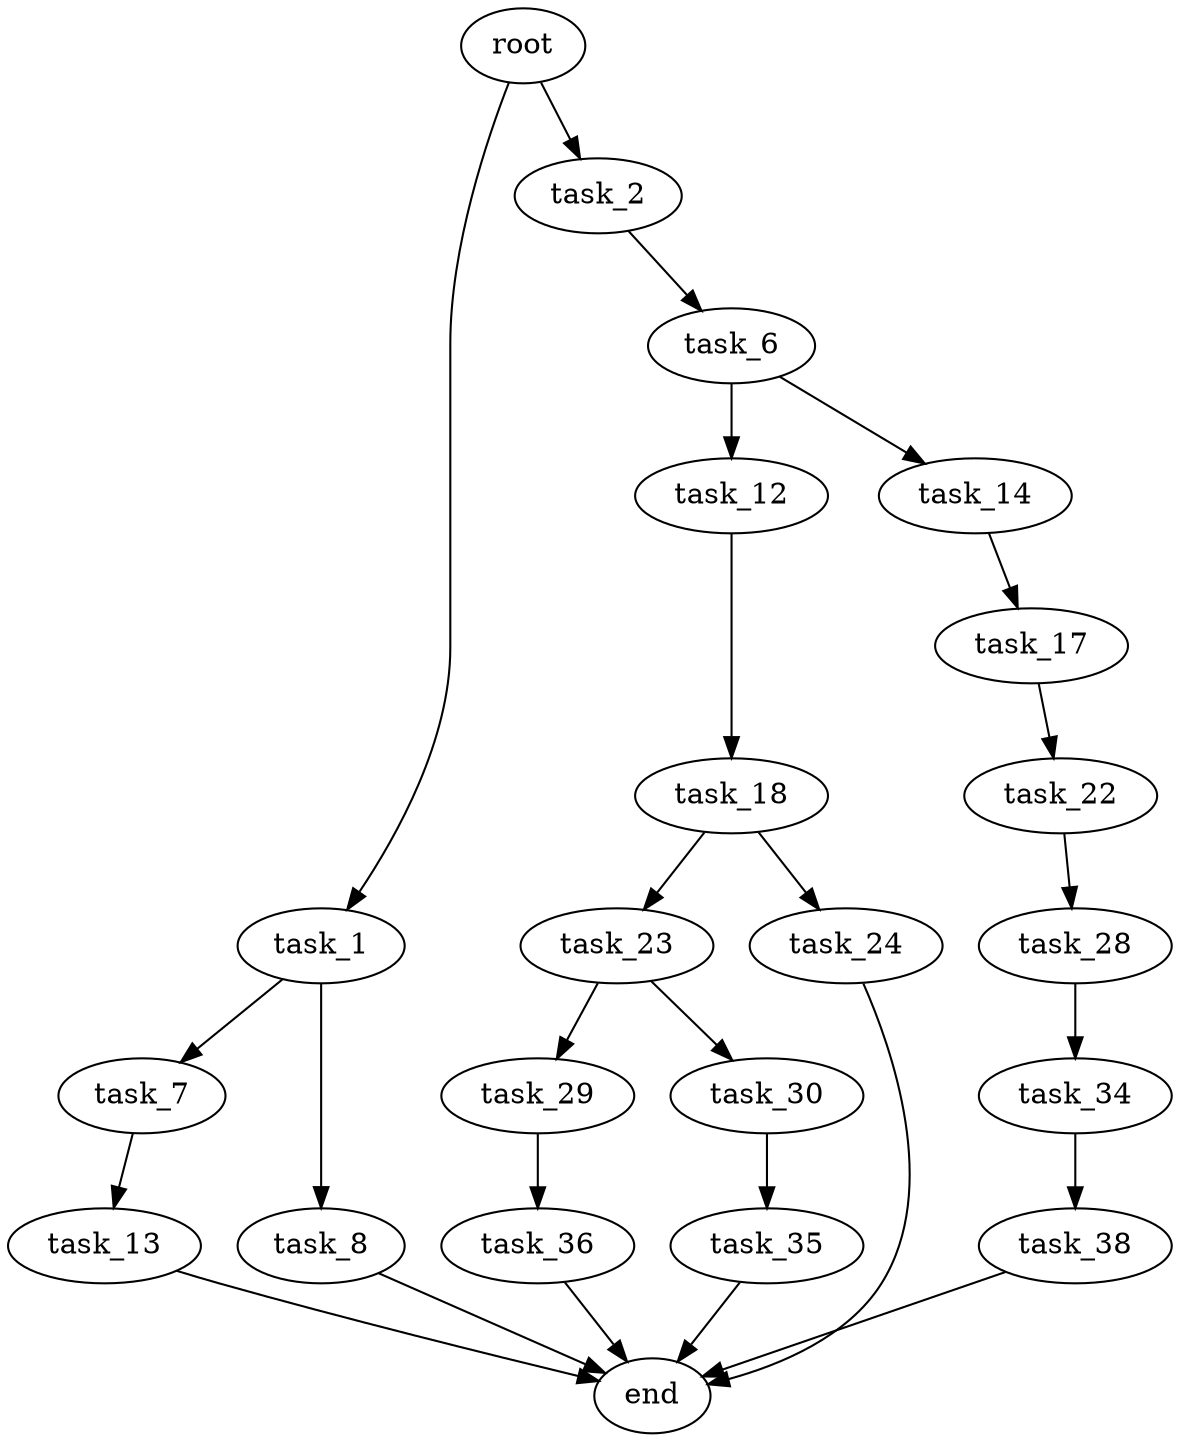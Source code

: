 digraph G {
  root [size="0.000000"];
  task_1 [size="549755813888.000000"];
  task_2 [size="28991029248.000000"];
  task_7 [size="103498303442.000000"];
  task_8 [size="45902540431.000000"];
  task_6 [size="247051063303.000000"];
  task_12 [size="68719476736.000000"];
  task_14 [size="7217023006.000000"];
  task_13 [size="68719476736.000000"];
  end [size="0.000000"];
  task_18 [size="10524867420.000000"];
  task_17 [size="1087146329878.000000"];
  task_22 [size="202675908084.000000"];
  task_23 [size="33511992953.000000"];
  task_24 [size="14224798376.000000"];
  task_28 [size="6226086921.000000"];
  task_29 [size="121595634885.000000"];
  task_30 [size="368293445632.000000"];
  task_34 [size="43150820520.000000"];
  task_36 [size="338495956733.000000"];
  task_35 [size="4358684526.000000"];
  task_38 [size="1251937948948.000000"];

  root -> task_1 [size="1.000000"];
  root -> task_2 [size="1.000000"];
  task_1 -> task_7 [size="536870912.000000"];
  task_1 -> task_8 [size="536870912.000000"];
  task_2 -> task_6 [size="75497472.000000"];
  task_7 -> task_13 [size="75497472.000000"];
  task_8 -> end [size="1.000000"];
  task_6 -> task_12 [size="209715200.000000"];
  task_6 -> task_14 [size="209715200.000000"];
  task_12 -> task_18 [size="134217728.000000"];
  task_14 -> task_17 [size="134217728.000000"];
  task_13 -> end [size="1.000000"];
  task_18 -> task_23 [size="411041792.000000"];
  task_18 -> task_24 [size="411041792.000000"];
  task_17 -> task_22 [size="679477248.000000"];
  task_22 -> task_28 [size="536870912.000000"];
  task_23 -> task_29 [size="679477248.000000"];
  task_23 -> task_30 [size="679477248.000000"];
  task_24 -> end [size="1.000000"];
  task_28 -> task_34 [size="679477248.000000"];
  task_29 -> task_36 [size="209715200.000000"];
  task_30 -> task_35 [size="411041792.000000"];
  task_34 -> task_38 [size="134217728.000000"];
  task_36 -> end [size="1.000000"];
  task_35 -> end [size="1.000000"];
  task_38 -> end [size="1.000000"];
}
